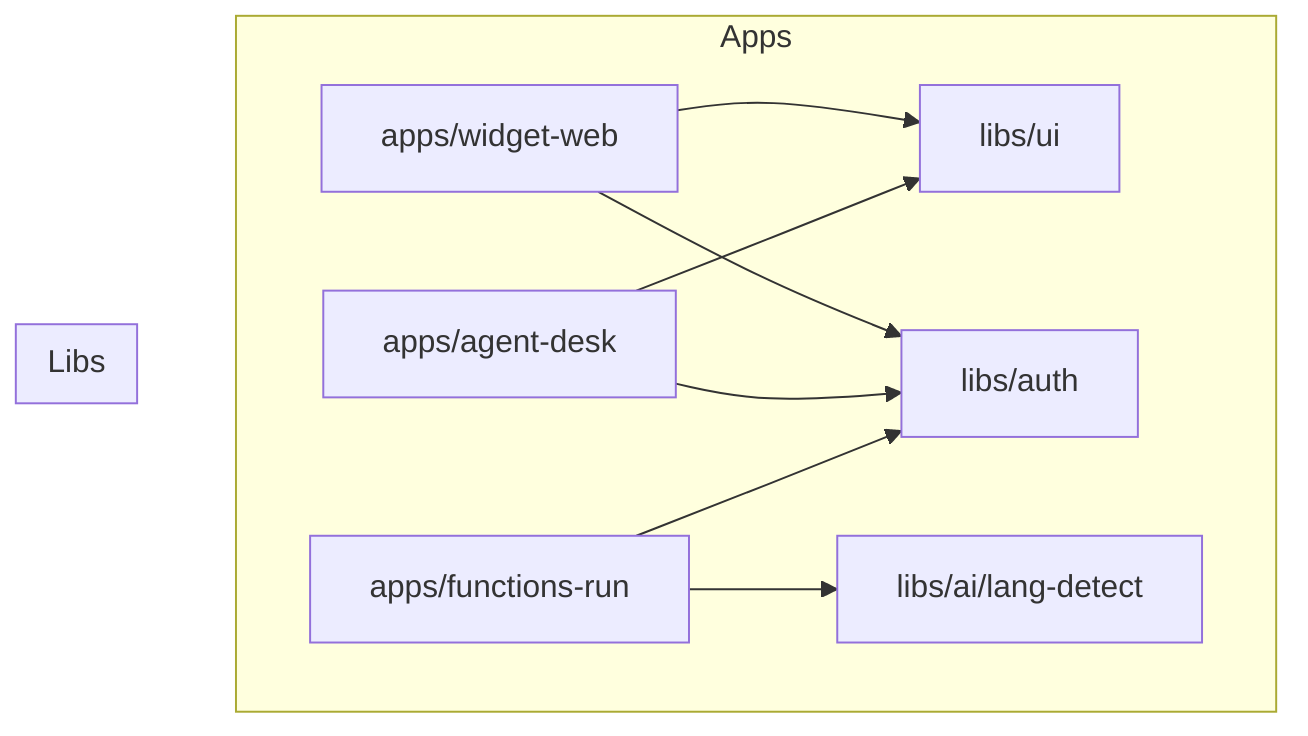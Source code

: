graph TD
    subgraph "Apps"
        A[apps/widget-web] --> D(libs/ui)
        A --> E(libs/auth)
        B[apps/agent-desk] --> D
        B --> E
        C[apps/functions-run] --> F(libs/ai/lang-detect)
        C --> E
    end
    subgraph "Libs"
        D[libs/ui]
        E[libs/auth]
        F[libs/ai/lang-detect]
    end